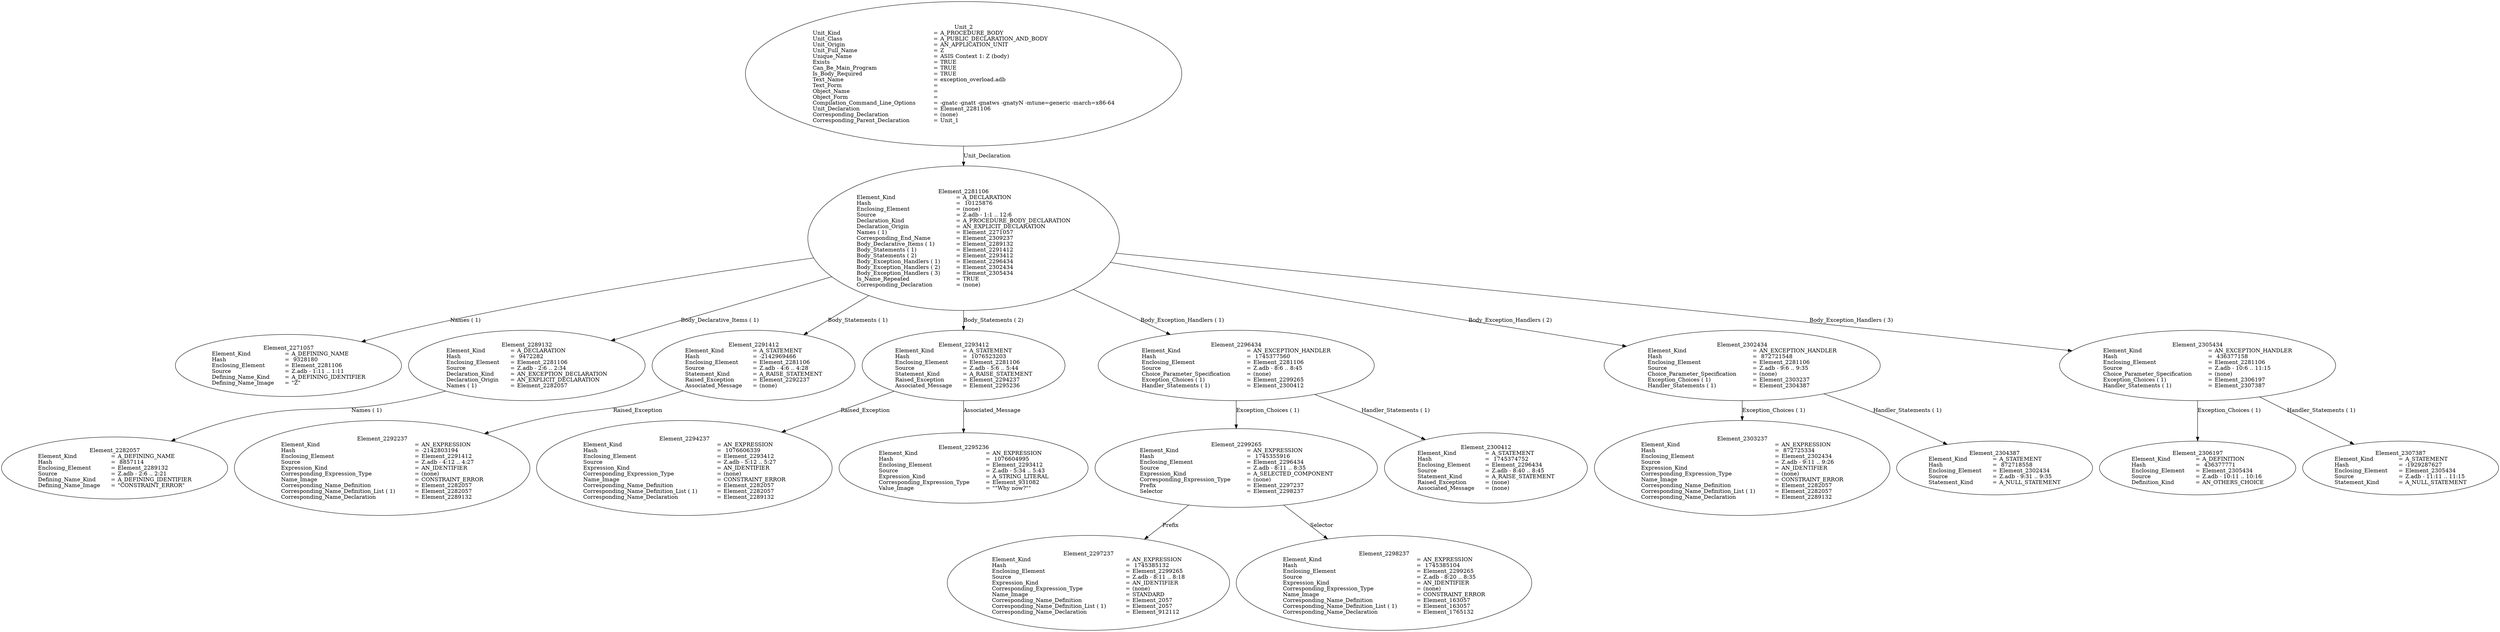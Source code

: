 digraph "exception_overload.adt" {
  Unit_2 -> Element_2281106
      [ label=Unit_Declaration ];
  Unit_2
      [ label=<<TABLE BORDER="0" CELLBORDER="0" CELLSPACING="0" CELLPADDING="0"> 
          <TR><TD COLSPAN="3">Unit_2</TD></TR>
          <TR><TD ALIGN="LEFT">Unit_Kind   </TD><TD> = </TD><TD ALIGN="LEFT">A_PROCEDURE_BODY</TD></TR>
          <TR><TD ALIGN="LEFT">Unit_Class   </TD><TD> = </TD><TD ALIGN="LEFT">A_PUBLIC_DECLARATION_AND_BODY</TD></TR>
          <TR><TD ALIGN="LEFT">Unit_Origin   </TD><TD> = </TD><TD ALIGN="LEFT">AN_APPLICATION_UNIT</TD></TR>
          <TR><TD ALIGN="LEFT">Unit_Full_Name    </TD><TD> = </TD><TD ALIGN="LEFT">Z</TD></TR>
          <TR><TD ALIGN="LEFT">Unique_Name   </TD><TD> = </TD><TD ALIGN="LEFT">ASIS Context 1: Z (body)</TD></TR>
          <TR><TD ALIGN="LEFT">Exists  </TD><TD> = </TD><TD ALIGN="LEFT">TRUE</TD></TR>
          <TR><TD ALIGN="LEFT">Can_Be_Main_Program     </TD><TD> = </TD><TD ALIGN="LEFT">TRUE</TD></TR>
          <TR><TD ALIGN="LEFT">Is_Body_Required     </TD><TD> = </TD><TD ALIGN="LEFT">TRUE</TD></TR>
          <TR><TD ALIGN="LEFT">Text_Name   </TD><TD> = </TD><TD ALIGN="LEFT">exception_overload.adb</TD></TR>
          <TR><TD ALIGN="LEFT">Text_Form   </TD><TD> = </TD><TD ALIGN="LEFT"></TD></TR>
          <TR><TD ALIGN="LEFT">Object_Name   </TD><TD> = </TD><TD ALIGN="LEFT"></TD></TR>
          <TR><TD ALIGN="LEFT">Object_Form   </TD><TD> = </TD><TD ALIGN="LEFT"></TD></TR>
          <TR><TD ALIGN="LEFT">Compilation_Command_Line_Options         </TD><TD> = </TD><TD ALIGN="LEFT">-gnatc -gnatt -gnatws -gnatyN -mtune=generic -march=x86-64</TD></TR>
          <TR><TD ALIGN="LEFT">Unit_Declaration     </TD><TD> = </TD><TD ALIGN="LEFT">Element_2281106</TD></TR>
          <TR><TD ALIGN="LEFT">Corresponding_Declaration       </TD><TD> = </TD><TD ALIGN="LEFT">(none)</TD></TR>
          <TR><TD ALIGN="LEFT">Corresponding_Parent_Declaration         </TD><TD> = </TD><TD ALIGN="LEFT">Unit_1</TD></TR>
          </TABLE>> ];
  Element_2281106 -> Element_2271057
      [ label="Names ( 1)" ];
  Element_2281106 -> Element_2289132
      [ label="Body_Declarative_Items ( 1)" ];
  Element_2281106 -> Element_2291412
      [ label="Body_Statements ( 1)" ];
  Element_2281106 -> Element_2293412
      [ label="Body_Statements ( 2)" ];
  Element_2281106 -> Element_2296434
      [ label="Body_Exception_Handlers ( 1)" ];
  Element_2281106 -> Element_2302434
      [ label="Body_Exception_Handlers ( 2)" ];
  Element_2281106 -> Element_2305434
      [ label="Body_Exception_Handlers ( 3)" ];
  Element_2281106
      [ label=<<TABLE BORDER="0" CELLBORDER="0" CELLSPACING="0" CELLPADDING="0"> 
          <TR><TD COLSPAN="3">Element_2281106</TD></TR>
          <TR><TD ALIGN="LEFT">Element_Kind    </TD><TD> = </TD><TD ALIGN="LEFT">A_DECLARATION</TD></TR>
          <TR><TD ALIGN="LEFT">Hash  </TD><TD> = </TD><TD ALIGN="LEFT"> 10125876</TD></TR>
          <TR><TD ALIGN="LEFT">Enclosing_Element     </TD><TD> = </TD><TD ALIGN="LEFT">(none)</TD></TR>
          <TR><TD ALIGN="LEFT">Source  </TD><TD> = </TD><TD ALIGN="LEFT">Z.adb - 1:1 .. 12:6</TD></TR>
          <TR><TD ALIGN="LEFT">Declaration_Kind     </TD><TD> = </TD><TD ALIGN="LEFT">A_PROCEDURE_BODY_DECLARATION</TD></TR>
          <TR><TD ALIGN="LEFT">Declaration_Origin     </TD><TD> = </TD><TD ALIGN="LEFT">AN_EXPLICIT_DECLARATION</TD></TR>
          <TR><TD ALIGN="LEFT">Names ( 1)   </TD><TD> = </TD><TD ALIGN="LEFT">Element_2271057</TD></TR>
          <TR><TD ALIGN="LEFT">Corresponding_End_Name      </TD><TD> = </TD><TD ALIGN="LEFT">Element_2309237</TD></TR>
          <TR><TD ALIGN="LEFT">Body_Declarative_Items ( 1)       </TD><TD> = </TD><TD ALIGN="LEFT">Element_2289132</TD></TR>
          <TR><TD ALIGN="LEFT">Body_Statements ( 1)      </TD><TD> = </TD><TD ALIGN="LEFT">Element_2291412</TD></TR>
          <TR><TD ALIGN="LEFT">Body_Statements ( 2)      </TD><TD> = </TD><TD ALIGN="LEFT">Element_2293412</TD></TR>
          <TR><TD ALIGN="LEFT">Body_Exception_Handlers ( 1)        </TD><TD> = </TD><TD ALIGN="LEFT">Element_2296434</TD></TR>
          <TR><TD ALIGN="LEFT">Body_Exception_Handlers ( 2)        </TD><TD> = </TD><TD ALIGN="LEFT">Element_2302434</TD></TR>
          <TR><TD ALIGN="LEFT">Body_Exception_Handlers ( 3)        </TD><TD> = </TD><TD ALIGN="LEFT">Element_2305434</TD></TR>
          <TR><TD ALIGN="LEFT">Is_Name_Repeated     </TD><TD> = </TD><TD ALIGN="LEFT">TRUE</TD></TR>
          <TR><TD ALIGN="LEFT">Corresponding_Declaration       </TD><TD> = </TD><TD ALIGN="LEFT">(none)</TD></TR>
          </TABLE>> ];
  Element_2271057
      [ label=<<TABLE BORDER="0" CELLBORDER="0" CELLSPACING="0" CELLPADDING="0"> 
          <TR><TD COLSPAN="3">Element_2271057</TD></TR>
          <TR><TD ALIGN="LEFT">Element_Kind    </TD><TD> = </TD><TD ALIGN="LEFT">A_DEFINING_NAME</TD></TR>
          <TR><TD ALIGN="LEFT">Hash  </TD><TD> = </TD><TD ALIGN="LEFT"> 9328180</TD></TR>
          <TR><TD ALIGN="LEFT">Enclosing_Element     </TD><TD> = </TD><TD ALIGN="LEFT">Element_2281106</TD></TR>
          <TR><TD ALIGN="LEFT">Source  </TD><TD> = </TD><TD ALIGN="LEFT">Z.adb - 1:11 .. 1:11</TD></TR>
          <TR><TD ALIGN="LEFT">Defining_Name_Kind     </TD><TD> = </TD><TD ALIGN="LEFT">A_DEFINING_IDENTIFIER</TD></TR>
          <TR><TD ALIGN="LEFT">Defining_Name_Image     </TD><TD> = </TD><TD ALIGN="LEFT">"Z"</TD></TR>
          </TABLE>> ];
  Element_2289132 -> Element_2282057
      [ label="Names ( 1)" ];
  Element_2289132
      [ label=<<TABLE BORDER="0" CELLBORDER="0" CELLSPACING="0" CELLPADDING="0"> 
          <TR><TD COLSPAN="3">Element_2289132</TD></TR>
          <TR><TD ALIGN="LEFT">Element_Kind    </TD><TD> = </TD><TD ALIGN="LEFT">A_DECLARATION</TD></TR>
          <TR><TD ALIGN="LEFT">Hash  </TD><TD> = </TD><TD ALIGN="LEFT"> 9472282</TD></TR>
          <TR><TD ALIGN="LEFT">Enclosing_Element     </TD><TD> = </TD><TD ALIGN="LEFT">Element_2281106</TD></TR>
          <TR><TD ALIGN="LEFT">Source  </TD><TD> = </TD><TD ALIGN="LEFT">Z.adb - 2:6 .. 2:34</TD></TR>
          <TR><TD ALIGN="LEFT">Declaration_Kind     </TD><TD> = </TD><TD ALIGN="LEFT">AN_EXCEPTION_DECLARATION</TD></TR>
          <TR><TD ALIGN="LEFT">Declaration_Origin     </TD><TD> = </TD><TD ALIGN="LEFT">AN_EXPLICIT_DECLARATION</TD></TR>
          <TR><TD ALIGN="LEFT">Names ( 1)   </TD><TD> = </TD><TD ALIGN="LEFT">Element_2282057</TD></TR>
          </TABLE>> ];
  Element_2282057
      [ label=<<TABLE BORDER="0" CELLBORDER="0" CELLSPACING="0" CELLPADDING="0"> 
          <TR><TD COLSPAN="3">Element_2282057</TD></TR>
          <TR><TD ALIGN="LEFT">Element_Kind    </TD><TD> = </TD><TD ALIGN="LEFT">A_DEFINING_NAME</TD></TR>
          <TR><TD ALIGN="LEFT">Hash  </TD><TD> = </TD><TD ALIGN="LEFT"> 8857114</TD></TR>
          <TR><TD ALIGN="LEFT">Enclosing_Element     </TD><TD> = </TD><TD ALIGN="LEFT">Element_2289132</TD></TR>
          <TR><TD ALIGN="LEFT">Source  </TD><TD> = </TD><TD ALIGN="LEFT">Z.adb - 2:6 .. 2:21</TD></TR>
          <TR><TD ALIGN="LEFT">Defining_Name_Kind     </TD><TD> = </TD><TD ALIGN="LEFT">A_DEFINING_IDENTIFIER</TD></TR>
          <TR><TD ALIGN="LEFT">Defining_Name_Image     </TD><TD> = </TD><TD ALIGN="LEFT">"CONSTRAINT_ERROR"</TD></TR>
          </TABLE>> ];
  Element_2291412 -> Element_2292237
      [ label=Raised_Exception ];
  Element_2291412
      [ label=<<TABLE BORDER="0" CELLBORDER="0" CELLSPACING="0" CELLPADDING="0"> 
          <TR><TD COLSPAN="3">Element_2291412</TD></TR>
          <TR><TD ALIGN="LEFT">Element_Kind    </TD><TD> = </TD><TD ALIGN="LEFT">A_STATEMENT</TD></TR>
          <TR><TD ALIGN="LEFT">Hash  </TD><TD> = </TD><TD ALIGN="LEFT">-2142969466</TD></TR>
          <TR><TD ALIGN="LEFT">Enclosing_Element     </TD><TD> = </TD><TD ALIGN="LEFT">Element_2281106</TD></TR>
          <TR><TD ALIGN="LEFT">Source  </TD><TD> = </TD><TD ALIGN="LEFT">Z.adb - 4:6 .. 4:28</TD></TR>
          <TR><TD ALIGN="LEFT">Statement_Kind    </TD><TD> = </TD><TD ALIGN="LEFT">A_RAISE_STATEMENT</TD></TR>
          <TR><TD ALIGN="LEFT">Raised_Exception     </TD><TD> = </TD><TD ALIGN="LEFT">Element_2292237</TD></TR>
          <TR><TD ALIGN="LEFT">Associated_Message     </TD><TD> = </TD><TD ALIGN="LEFT">(none)</TD></TR>
          </TABLE>> ];
  Element_2292237
      [ label=<<TABLE BORDER="0" CELLBORDER="0" CELLSPACING="0" CELLPADDING="0"> 
          <TR><TD COLSPAN="3">Element_2292237</TD></TR>
          <TR><TD ALIGN="LEFT">Element_Kind    </TD><TD> = </TD><TD ALIGN="LEFT">AN_EXPRESSION</TD></TR>
          <TR><TD ALIGN="LEFT">Hash  </TD><TD> = </TD><TD ALIGN="LEFT">-2142803194</TD></TR>
          <TR><TD ALIGN="LEFT">Enclosing_Element     </TD><TD> = </TD><TD ALIGN="LEFT">Element_2291412</TD></TR>
          <TR><TD ALIGN="LEFT">Source  </TD><TD> = </TD><TD ALIGN="LEFT">Z.adb - 4:12 .. 4:27</TD></TR>
          <TR><TD ALIGN="LEFT">Expression_Kind    </TD><TD> = </TD><TD ALIGN="LEFT">AN_IDENTIFIER</TD></TR>
          <TR><TD ALIGN="LEFT">Corresponding_Expression_Type        </TD><TD> = </TD><TD ALIGN="LEFT">(none)</TD></TR>
          <TR><TD ALIGN="LEFT">Name_Image   </TD><TD> = </TD><TD ALIGN="LEFT">CONSTRAINT_ERROR</TD></TR>
          <TR><TD ALIGN="LEFT">Corresponding_Name_Definition        </TD><TD> = </TD><TD ALIGN="LEFT">Element_2282057</TD></TR>
          <TR><TD ALIGN="LEFT">Corresponding_Name_Definition_List ( 1)          </TD><TD> = </TD><TD ALIGN="LEFT">Element_2282057</TD></TR>
          <TR><TD ALIGN="LEFT">Corresponding_Name_Declaration        </TD><TD> = </TD><TD ALIGN="LEFT">Element_2289132</TD></TR>
          </TABLE>> ];
  Element_2293412 -> Element_2294237
      [ label=Raised_Exception ];
  Element_2293412 -> Element_2295236
      [ label=Associated_Message ];
  Element_2293412
      [ label=<<TABLE BORDER="0" CELLBORDER="0" CELLSPACING="0" CELLPADDING="0"> 
          <TR><TD COLSPAN="3">Element_2293412</TD></TR>
          <TR><TD ALIGN="LEFT">Element_Kind    </TD><TD> = </TD><TD ALIGN="LEFT">A_STATEMENT</TD></TR>
          <TR><TD ALIGN="LEFT">Hash  </TD><TD> = </TD><TD ALIGN="LEFT"> 1076523203</TD></TR>
          <TR><TD ALIGN="LEFT">Enclosing_Element     </TD><TD> = </TD><TD ALIGN="LEFT">Element_2281106</TD></TR>
          <TR><TD ALIGN="LEFT">Source  </TD><TD> = </TD><TD ALIGN="LEFT">Z.adb - 5:6 .. 5:44</TD></TR>
          <TR><TD ALIGN="LEFT">Statement_Kind    </TD><TD> = </TD><TD ALIGN="LEFT">A_RAISE_STATEMENT</TD></TR>
          <TR><TD ALIGN="LEFT">Raised_Exception     </TD><TD> = </TD><TD ALIGN="LEFT">Element_2294237</TD></TR>
          <TR><TD ALIGN="LEFT">Associated_Message     </TD><TD> = </TD><TD ALIGN="LEFT">Element_2295236</TD></TR>
          </TABLE>> ];
  Element_2294237
      [ label=<<TABLE BORDER="0" CELLBORDER="0" CELLSPACING="0" CELLPADDING="0"> 
          <TR><TD COLSPAN="3">Element_2294237</TD></TR>
          <TR><TD ALIGN="LEFT">Element_Kind    </TD><TD> = </TD><TD ALIGN="LEFT">AN_EXPRESSION</TD></TR>
          <TR><TD ALIGN="LEFT">Hash  </TD><TD> = </TD><TD ALIGN="LEFT"> 1076606339</TD></TR>
          <TR><TD ALIGN="LEFT">Enclosing_Element     </TD><TD> = </TD><TD ALIGN="LEFT">Element_2293412</TD></TR>
          <TR><TD ALIGN="LEFT">Source  </TD><TD> = </TD><TD ALIGN="LEFT">Z.adb - 5:12 .. 5:27</TD></TR>
          <TR><TD ALIGN="LEFT">Expression_Kind    </TD><TD> = </TD><TD ALIGN="LEFT">AN_IDENTIFIER</TD></TR>
          <TR><TD ALIGN="LEFT">Corresponding_Expression_Type        </TD><TD> = </TD><TD ALIGN="LEFT">(none)</TD></TR>
          <TR><TD ALIGN="LEFT">Name_Image   </TD><TD> = </TD><TD ALIGN="LEFT">CONSTRAINT_ERROR</TD></TR>
          <TR><TD ALIGN="LEFT">Corresponding_Name_Definition        </TD><TD> = </TD><TD ALIGN="LEFT">Element_2282057</TD></TR>
          <TR><TD ALIGN="LEFT">Corresponding_Name_Definition_List ( 1)          </TD><TD> = </TD><TD ALIGN="LEFT">Element_2282057</TD></TR>
          <TR><TD ALIGN="LEFT">Corresponding_Name_Declaration        </TD><TD> = </TD><TD ALIGN="LEFT">Element_2289132</TD></TR>
          </TABLE>> ];
  Element_2295236
      [ label=<<TABLE BORDER="0" CELLBORDER="0" CELLSPACING="0" CELLPADDING="0"> 
          <TR><TD COLSPAN="3">Element_2295236</TD></TR>
          <TR><TD ALIGN="LEFT">Element_Kind    </TD><TD> = </TD><TD ALIGN="LEFT">AN_EXPRESSION</TD></TR>
          <TR><TD ALIGN="LEFT">Hash  </TD><TD> = </TD><TD ALIGN="LEFT"> 1076604995</TD></TR>
          <TR><TD ALIGN="LEFT">Enclosing_Element     </TD><TD> = </TD><TD ALIGN="LEFT">Element_2293412</TD></TR>
          <TR><TD ALIGN="LEFT">Source  </TD><TD> = </TD><TD ALIGN="LEFT">Z.adb - 5:34 .. 5:43</TD></TR>
          <TR><TD ALIGN="LEFT">Expression_Kind    </TD><TD> = </TD><TD ALIGN="LEFT">A_STRING_LITERAL</TD></TR>
          <TR><TD ALIGN="LEFT">Corresponding_Expression_Type        </TD><TD> = </TD><TD ALIGN="LEFT">Element_931082</TD></TR>
          <TR><TD ALIGN="LEFT">Value_Image   </TD><TD> = </TD><TD ALIGN="LEFT">""Why now?""</TD></TR>
          </TABLE>> ];
  Element_2296434 -> Element_2299265
      [ label="Exception_Choices ( 1)" ];
  Element_2296434 -> Element_2300412
      [ label="Handler_Statements ( 1)" ];
  Element_2296434
      [ label=<<TABLE BORDER="0" CELLBORDER="0" CELLSPACING="0" CELLPADDING="0"> 
          <TR><TD COLSPAN="3">Element_2296434</TD></TR>
          <TR><TD ALIGN="LEFT">Element_Kind    </TD><TD> = </TD><TD ALIGN="LEFT">AN_EXCEPTION_HANDLER</TD></TR>
          <TR><TD ALIGN="LEFT">Hash  </TD><TD> = </TD><TD ALIGN="LEFT"> 1745377560</TD></TR>
          <TR><TD ALIGN="LEFT">Enclosing_Element     </TD><TD> = </TD><TD ALIGN="LEFT">Element_2281106</TD></TR>
          <TR><TD ALIGN="LEFT">Source  </TD><TD> = </TD><TD ALIGN="LEFT">Z.adb - 8:6 .. 8:45</TD></TR>
          <TR><TD ALIGN="LEFT">Choice_Parameter_Specification        </TD><TD> = </TD><TD ALIGN="LEFT">(none)</TD></TR>
          <TR><TD ALIGN="LEFT">Exception_Choices ( 1)      </TD><TD> = </TD><TD ALIGN="LEFT">Element_2299265</TD></TR>
          <TR><TD ALIGN="LEFT">Handler_Statements ( 1)      </TD><TD> = </TD><TD ALIGN="LEFT">Element_2300412</TD></TR>
          </TABLE>> ];
  Element_2299265 -> Element_2297237
      [ label=Prefix ];
  Element_2299265 -> Element_2298237
      [ label=Selector ];
  Element_2299265
      [ label=<<TABLE BORDER="0" CELLBORDER="0" CELLSPACING="0" CELLPADDING="0"> 
          <TR><TD COLSPAN="3">Element_2299265</TD></TR>
          <TR><TD ALIGN="LEFT">Element_Kind    </TD><TD> = </TD><TD ALIGN="LEFT">AN_EXPRESSION</TD></TR>
          <TR><TD ALIGN="LEFT">Hash  </TD><TD> = </TD><TD ALIGN="LEFT"> 1745355916</TD></TR>
          <TR><TD ALIGN="LEFT">Enclosing_Element     </TD><TD> = </TD><TD ALIGN="LEFT">Element_2296434</TD></TR>
          <TR><TD ALIGN="LEFT">Source  </TD><TD> = </TD><TD ALIGN="LEFT">Z.adb - 8:11 .. 8:35</TD></TR>
          <TR><TD ALIGN="LEFT">Expression_Kind    </TD><TD> = </TD><TD ALIGN="LEFT">A_SELECTED_COMPONENT</TD></TR>
          <TR><TD ALIGN="LEFT">Corresponding_Expression_Type        </TD><TD> = </TD><TD ALIGN="LEFT">(none)</TD></TR>
          <TR><TD ALIGN="LEFT">Prefix  </TD><TD> = </TD><TD ALIGN="LEFT">Element_2297237</TD></TR>
          <TR><TD ALIGN="LEFT">Selector   </TD><TD> = </TD><TD ALIGN="LEFT">Element_2298237</TD></TR>
          </TABLE>> ];
  Element_2297237
      [ label=<<TABLE BORDER="0" CELLBORDER="0" CELLSPACING="0" CELLPADDING="0"> 
          <TR><TD COLSPAN="3">Element_2297237</TD></TR>
          <TR><TD ALIGN="LEFT">Element_Kind    </TD><TD> = </TD><TD ALIGN="LEFT">AN_EXPRESSION</TD></TR>
          <TR><TD ALIGN="LEFT">Hash  </TD><TD> = </TD><TD ALIGN="LEFT"> 1745385132</TD></TR>
          <TR><TD ALIGN="LEFT">Enclosing_Element     </TD><TD> = </TD><TD ALIGN="LEFT">Element_2299265</TD></TR>
          <TR><TD ALIGN="LEFT">Source  </TD><TD> = </TD><TD ALIGN="LEFT">Z.adb - 8:11 .. 8:18</TD></TR>
          <TR><TD ALIGN="LEFT">Expression_Kind    </TD><TD> = </TD><TD ALIGN="LEFT">AN_IDENTIFIER</TD></TR>
          <TR><TD ALIGN="LEFT">Corresponding_Expression_Type        </TD><TD> = </TD><TD ALIGN="LEFT">(none)</TD></TR>
          <TR><TD ALIGN="LEFT">Name_Image   </TD><TD> = </TD><TD ALIGN="LEFT">STANDARD</TD></TR>
          <TR><TD ALIGN="LEFT">Corresponding_Name_Definition        </TD><TD> = </TD><TD ALIGN="LEFT">Element_2057</TD></TR>
          <TR><TD ALIGN="LEFT">Corresponding_Name_Definition_List ( 1)          </TD><TD> = </TD><TD ALIGN="LEFT">Element_2057</TD></TR>
          <TR><TD ALIGN="LEFT">Corresponding_Name_Declaration        </TD><TD> = </TD><TD ALIGN="LEFT">Element_912112</TD></TR>
          </TABLE>> ];
  Element_2298237
      [ label=<<TABLE BORDER="0" CELLBORDER="0" CELLSPACING="0" CELLPADDING="0"> 
          <TR><TD COLSPAN="3">Element_2298237</TD></TR>
          <TR><TD ALIGN="LEFT">Element_Kind    </TD><TD> = </TD><TD ALIGN="LEFT">AN_EXPRESSION</TD></TR>
          <TR><TD ALIGN="LEFT">Hash  </TD><TD> = </TD><TD ALIGN="LEFT"> 1745385104</TD></TR>
          <TR><TD ALIGN="LEFT">Enclosing_Element     </TD><TD> = </TD><TD ALIGN="LEFT">Element_2299265</TD></TR>
          <TR><TD ALIGN="LEFT">Source  </TD><TD> = </TD><TD ALIGN="LEFT">Z.adb - 8:20 .. 8:35</TD></TR>
          <TR><TD ALIGN="LEFT">Expression_Kind    </TD><TD> = </TD><TD ALIGN="LEFT">AN_IDENTIFIER</TD></TR>
          <TR><TD ALIGN="LEFT">Corresponding_Expression_Type        </TD><TD> = </TD><TD ALIGN="LEFT">(none)</TD></TR>
          <TR><TD ALIGN="LEFT">Name_Image   </TD><TD> = </TD><TD ALIGN="LEFT">CONSTRAINT_ERROR</TD></TR>
          <TR><TD ALIGN="LEFT">Corresponding_Name_Definition        </TD><TD> = </TD><TD ALIGN="LEFT">Element_163057</TD></TR>
          <TR><TD ALIGN="LEFT">Corresponding_Name_Definition_List ( 1)          </TD><TD> = </TD><TD ALIGN="LEFT">Element_163057</TD></TR>
          <TR><TD ALIGN="LEFT">Corresponding_Name_Declaration        </TD><TD> = </TD><TD ALIGN="LEFT">Element_1765132</TD></TR>
          </TABLE>> ];
  Element_2300412
      [ label=<<TABLE BORDER="0" CELLBORDER="0" CELLSPACING="0" CELLPADDING="0"> 
          <TR><TD COLSPAN="3">Element_2300412</TD></TR>
          <TR><TD ALIGN="LEFT">Element_Kind    </TD><TD> = </TD><TD ALIGN="LEFT">A_STATEMENT</TD></TR>
          <TR><TD ALIGN="LEFT">Hash  </TD><TD> = </TD><TD ALIGN="LEFT"> 1745374752</TD></TR>
          <TR><TD ALIGN="LEFT">Enclosing_Element     </TD><TD> = </TD><TD ALIGN="LEFT">Element_2296434</TD></TR>
          <TR><TD ALIGN="LEFT">Source  </TD><TD> = </TD><TD ALIGN="LEFT">Z.adb - 8:40 .. 8:45</TD></TR>
          <TR><TD ALIGN="LEFT">Statement_Kind    </TD><TD> = </TD><TD ALIGN="LEFT">A_RAISE_STATEMENT</TD></TR>
          <TR><TD ALIGN="LEFT">Raised_Exception     </TD><TD> = </TD><TD ALIGN="LEFT">(none)</TD></TR>
          <TR><TD ALIGN="LEFT">Associated_Message     </TD><TD> = </TD><TD ALIGN="LEFT">(none)</TD></TR>
          </TABLE>> ];
  Element_2302434 -> Element_2303237
      [ label="Exception_Choices ( 1)" ];
  Element_2302434 -> Element_2304387
      [ label="Handler_Statements ( 1)" ];
  Element_2302434
      [ label=<<TABLE BORDER="0" CELLBORDER="0" CELLSPACING="0" CELLPADDING="0"> 
          <TR><TD COLSPAN="3">Element_2302434</TD></TR>
          <TR><TD ALIGN="LEFT">Element_Kind    </TD><TD> = </TD><TD ALIGN="LEFT">AN_EXCEPTION_HANDLER</TD></TR>
          <TR><TD ALIGN="LEFT">Hash  </TD><TD> = </TD><TD ALIGN="LEFT"> 872721548</TD></TR>
          <TR><TD ALIGN="LEFT">Enclosing_Element     </TD><TD> = </TD><TD ALIGN="LEFT">Element_2281106</TD></TR>
          <TR><TD ALIGN="LEFT">Source  </TD><TD> = </TD><TD ALIGN="LEFT">Z.adb - 9:6 .. 9:35</TD></TR>
          <TR><TD ALIGN="LEFT">Choice_Parameter_Specification        </TD><TD> = </TD><TD ALIGN="LEFT">(none)</TD></TR>
          <TR><TD ALIGN="LEFT">Exception_Choices ( 1)      </TD><TD> = </TD><TD ALIGN="LEFT">Element_2303237</TD></TR>
          <TR><TD ALIGN="LEFT">Handler_Statements ( 1)      </TD><TD> = </TD><TD ALIGN="LEFT">Element_2304387</TD></TR>
          </TABLE>> ];
  Element_2303237
      [ label=<<TABLE BORDER="0" CELLBORDER="0" CELLSPACING="0" CELLPADDING="0"> 
          <TR><TD COLSPAN="3">Element_2303237</TD></TR>
          <TR><TD ALIGN="LEFT">Element_Kind    </TD><TD> = </TD><TD ALIGN="LEFT">AN_EXPRESSION</TD></TR>
          <TR><TD ALIGN="LEFT">Hash  </TD><TD> = </TD><TD ALIGN="LEFT"> 872725334</TD></TR>
          <TR><TD ALIGN="LEFT">Enclosing_Element     </TD><TD> = </TD><TD ALIGN="LEFT">Element_2302434</TD></TR>
          <TR><TD ALIGN="LEFT">Source  </TD><TD> = </TD><TD ALIGN="LEFT">Z.adb - 9:11 .. 9:26</TD></TR>
          <TR><TD ALIGN="LEFT">Expression_Kind    </TD><TD> = </TD><TD ALIGN="LEFT">AN_IDENTIFIER</TD></TR>
          <TR><TD ALIGN="LEFT">Corresponding_Expression_Type        </TD><TD> = </TD><TD ALIGN="LEFT">(none)</TD></TR>
          <TR><TD ALIGN="LEFT">Name_Image   </TD><TD> = </TD><TD ALIGN="LEFT">CONSTRAINT_ERROR</TD></TR>
          <TR><TD ALIGN="LEFT">Corresponding_Name_Definition        </TD><TD> = </TD><TD ALIGN="LEFT">Element_2282057</TD></TR>
          <TR><TD ALIGN="LEFT">Corresponding_Name_Definition_List ( 1)          </TD><TD> = </TD><TD ALIGN="LEFT">Element_2282057</TD></TR>
          <TR><TD ALIGN="LEFT">Corresponding_Name_Declaration        </TD><TD> = </TD><TD ALIGN="LEFT">Element_2289132</TD></TR>
          </TABLE>> ];
  Element_2304387
      [ label=<<TABLE BORDER="0" CELLBORDER="0" CELLSPACING="0" CELLPADDING="0"> 
          <TR><TD COLSPAN="3">Element_2304387</TD></TR>
          <TR><TD ALIGN="LEFT">Element_Kind    </TD><TD> = </TD><TD ALIGN="LEFT">A_STATEMENT</TD></TR>
          <TR><TD ALIGN="LEFT">Hash  </TD><TD> = </TD><TD ALIGN="LEFT"> 872718558</TD></TR>
          <TR><TD ALIGN="LEFT">Enclosing_Element     </TD><TD> = </TD><TD ALIGN="LEFT">Element_2302434</TD></TR>
          <TR><TD ALIGN="LEFT">Source  </TD><TD> = </TD><TD ALIGN="LEFT">Z.adb - 9:31 .. 9:35</TD></TR>
          <TR><TD ALIGN="LEFT">Statement_Kind    </TD><TD> = </TD><TD ALIGN="LEFT">A_NULL_STATEMENT</TD></TR>
          </TABLE>> ];
  Element_2305434 -> Element_2306197
      [ label="Exception_Choices ( 1)" ];
  Element_2305434 -> Element_2307387
      [ label="Handler_Statements ( 1)" ];
  Element_2305434
      [ label=<<TABLE BORDER="0" CELLBORDER="0" CELLSPACING="0" CELLPADDING="0"> 
          <TR><TD COLSPAN="3">Element_2305434</TD></TR>
          <TR><TD ALIGN="LEFT">Element_Kind    </TD><TD> = </TD><TD ALIGN="LEFT">AN_EXCEPTION_HANDLER</TD></TR>
          <TR><TD ALIGN="LEFT">Hash  </TD><TD> = </TD><TD ALIGN="LEFT"> 436377158</TD></TR>
          <TR><TD ALIGN="LEFT">Enclosing_Element     </TD><TD> = </TD><TD ALIGN="LEFT">Element_2281106</TD></TR>
          <TR><TD ALIGN="LEFT">Source  </TD><TD> = </TD><TD ALIGN="LEFT">Z.adb - 10:6 .. 11:15</TD></TR>
          <TR><TD ALIGN="LEFT">Choice_Parameter_Specification        </TD><TD> = </TD><TD ALIGN="LEFT">(none)</TD></TR>
          <TR><TD ALIGN="LEFT">Exception_Choices ( 1)      </TD><TD> = </TD><TD ALIGN="LEFT">Element_2306197</TD></TR>
          <TR><TD ALIGN="LEFT">Handler_Statements ( 1)      </TD><TD> = </TD><TD ALIGN="LEFT">Element_2307387</TD></TR>
          </TABLE>> ];
  Element_2306197
      [ label=<<TABLE BORDER="0" CELLBORDER="0" CELLSPACING="0" CELLPADDING="0"> 
          <TR><TD COLSPAN="3">Element_2306197</TD></TR>
          <TR><TD ALIGN="LEFT">Element_Kind    </TD><TD> = </TD><TD ALIGN="LEFT">A_DEFINITION</TD></TR>
          <TR><TD ALIGN="LEFT">Hash  </TD><TD> = </TD><TD ALIGN="LEFT"> 436377771</TD></TR>
          <TR><TD ALIGN="LEFT">Enclosing_Element     </TD><TD> = </TD><TD ALIGN="LEFT">Element_2305434</TD></TR>
          <TR><TD ALIGN="LEFT">Source  </TD><TD> = </TD><TD ALIGN="LEFT">Z.adb - 10:11 .. 10:16</TD></TR>
          <TR><TD ALIGN="LEFT">Definition_Kind    </TD><TD> = </TD><TD ALIGN="LEFT">AN_OTHERS_CHOICE</TD></TR>
          </TABLE>> ];
  Element_2307387
      [ label=<<TABLE BORDER="0" CELLBORDER="0" CELLSPACING="0" CELLPADDING="0"> 
          <TR><TD COLSPAN="3">Element_2307387</TD></TR>
          <TR><TD ALIGN="LEFT">Element_Kind    </TD><TD> = </TD><TD ALIGN="LEFT">A_STATEMENT</TD></TR>
          <TR><TD ALIGN="LEFT">Hash  </TD><TD> = </TD><TD ALIGN="LEFT">-1929287627</TD></TR>
          <TR><TD ALIGN="LEFT">Enclosing_Element     </TD><TD> = </TD><TD ALIGN="LEFT">Element_2305434</TD></TR>
          <TR><TD ALIGN="LEFT">Source  </TD><TD> = </TD><TD ALIGN="LEFT">Z.adb - 11:11 .. 11:15</TD></TR>
          <TR><TD ALIGN="LEFT">Statement_Kind    </TD><TD> = </TD><TD ALIGN="LEFT">A_NULL_STATEMENT</TD></TR>
          </TABLE>> ]
}
